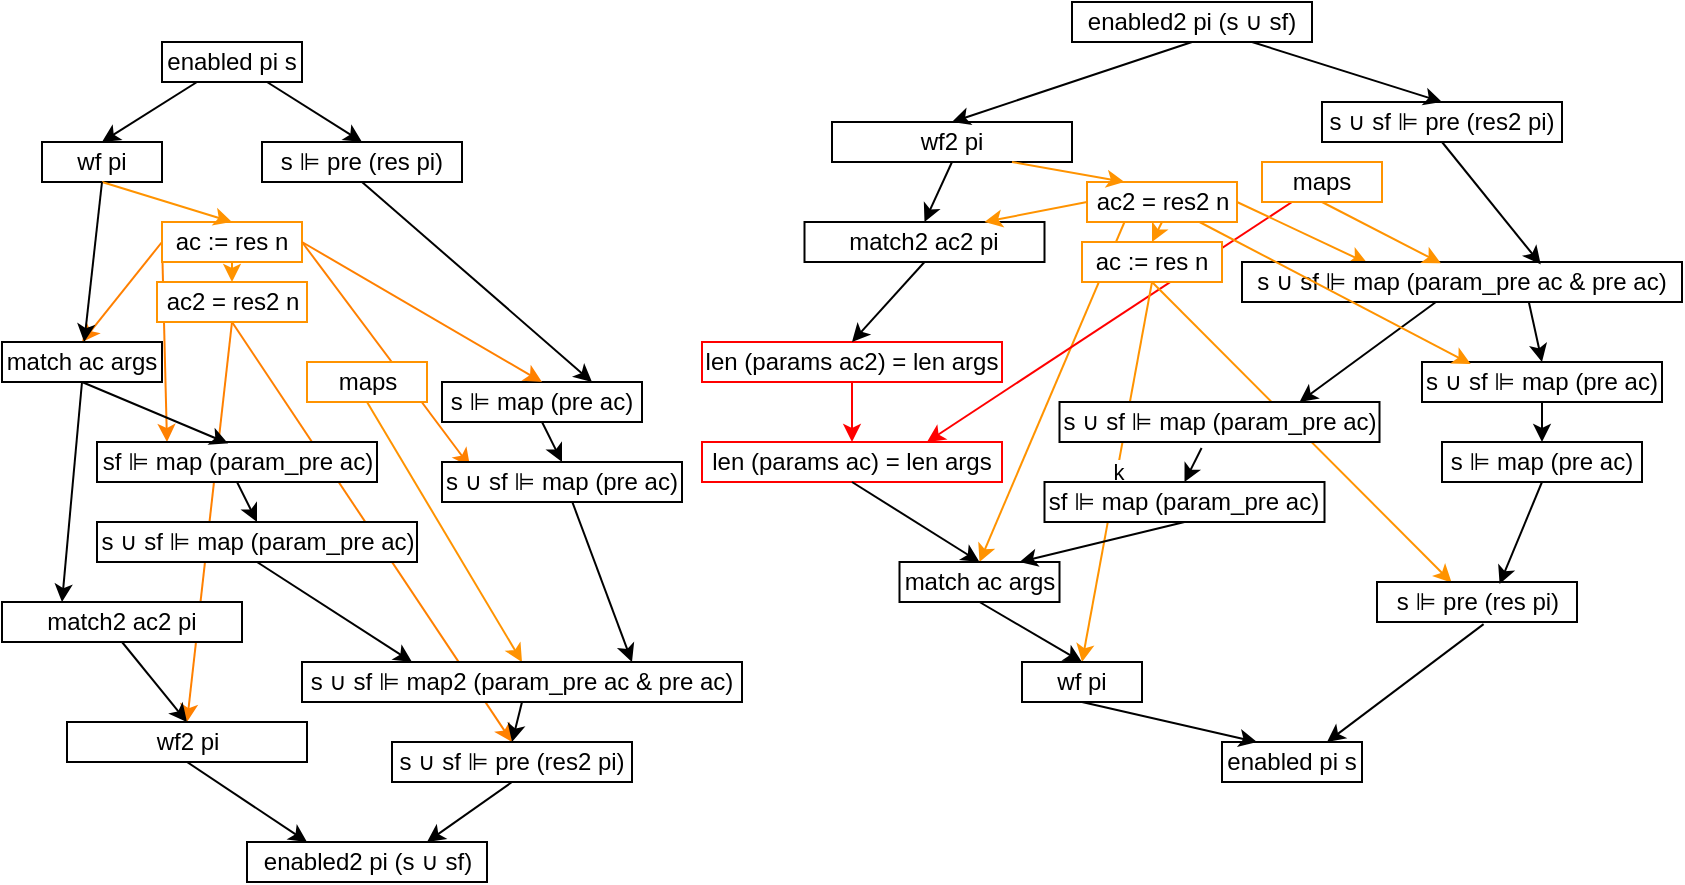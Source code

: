 <mxfile version="26.0.6">
  <diagram name="Page-1" id="Um-Nmc_tCYYyBnk7nqNn">
    <mxGraphModel dx="1290" dy="522" grid="1" gridSize="10" guides="1" tooltips="1" connect="1" arrows="1" fold="1" page="1" pageScale="1" pageWidth="850" pageHeight="1100" math="0" shadow="0">
      <root>
        <mxCell id="0" />
        <mxCell id="1" parent="0" />
        <mxCell id="9mknmGV8N8mMSFtFx9s_-2" value="" style="endArrow=classic;html=1;rounded=0;fillColor=#2F8FFF;exitX=0.25;exitY=1;exitDx=0;exitDy=0;strokeColor=#FF9300;entryX=0.5;entryY=0;entryDx=0;entryDy=0;" parent="1" source="7DaCR-LANdlwZR5ulkHN-38" target="7DaCR-LANdlwZR5ulkHN-45" edge="1">
          <mxGeometry width="50" height="50" relative="1" as="geometry">
            <mxPoint x="563" y="120" as="sourcePoint" />
            <mxPoint x="511" y="130" as="targetPoint" />
          </mxGeometry>
        </mxCell>
        <mxCell id="7DaCR-LANdlwZR5ulkHN-76" value="" style="endArrow=classic;html=1;rounded=0;exitX=0.25;exitY=1;exitDx=0;exitDy=0;entryX=0.75;entryY=0;entryDx=0;entryDy=0;strokeColor=#FF0000;" parent="1" source="7DaCR-LANdlwZR5ulkHN-67" target="7DaCR-LANdlwZR5ulkHN-78" edge="1">
          <mxGeometry width="50" height="50" relative="1" as="geometry">
            <mxPoint x="660" y="160" as="sourcePoint" />
            <mxPoint x="530" y="190" as="targetPoint" />
          </mxGeometry>
        </mxCell>
        <mxCell id="7DaCR-LANdlwZR5ulkHN-74" value="" style="endArrow=classic;html=1;rounded=0;fillColor=#2F8FFF;strokeColor=#FF9300;entryX=0.373;entryY=0.013;entryDx=0;entryDy=0;exitX=0.5;exitY=1;exitDx=0;exitDy=0;entryPerimeter=0;" parent="1" source="7DaCR-LANdlwZR5ulkHN-39" target="7DaCR-LANdlwZR5ulkHN-44" edge="1">
          <mxGeometry width="50" height="50" relative="1" as="geometry">
            <mxPoint x="606" y="178" as="sourcePoint" />
            <mxPoint x="745" y="290" as="targetPoint" />
          </mxGeometry>
        </mxCell>
        <mxCell id="7DaCR-LANdlwZR5ulkHN-73" value="" style="endArrow=classic;html=1;rounded=0;fillColor=#2F8FFF;exitX=1;exitY=0.5;exitDx=0;exitDy=0;strokeColor=#FF9300;entryX=0.285;entryY=0.033;entryDx=0;entryDy=0;entryPerimeter=0;" parent="1" source="7DaCR-LANdlwZR5ulkHN-38" target="7DaCR-LANdlwZR5ulkHN-40" edge="1">
          <mxGeometry width="50" height="50" relative="1" as="geometry">
            <mxPoint x="195" y="180" as="sourcePoint" />
            <mxPoint x="693.76" y="141" as="targetPoint" />
          </mxGeometry>
        </mxCell>
        <mxCell id="7DaCR-LANdlwZR5ulkHN-71" value="k" style="endArrow=classic;html=1;rounded=0;fillColor=#2F8FFF;strokeColor=#FF9300;entryX=0.5;entryY=0;entryDx=0;entryDy=0;exitX=0.5;exitY=1;exitDx=0;exitDy=0;" parent="1" source="7DaCR-LANdlwZR5ulkHN-39" target="7DaCR-LANdlwZR5ulkHN-49" edge="1">
          <mxGeometry width="50" height="50" relative="1" as="geometry">
            <mxPoint x="550" y="110" as="sourcePoint" />
            <mxPoint x="120" y="190" as="targetPoint" />
          </mxGeometry>
        </mxCell>
        <mxCell id="7DaCR-LANdlwZR5ulkHN-26" value="" style="endArrow=classic;html=1;rounded=0;fillColor=#2F8FFF;exitX=0;exitY=0.5;exitDx=0;exitDy=0;strokeColor=#FF8000;entryX=0.5;entryY=0;entryDx=0;entryDy=0;" parent="1" source="iTdhbFa7BGbrWZ-uTEYr-6" target="7DaCR-LANdlwZR5ulkHN-5" edge="1">
          <mxGeometry width="50" height="50" relative="1" as="geometry">
            <mxPoint x="265" y="120" as="sourcePoint" />
            <mxPoint x="315" y="170" as="targetPoint" />
          </mxGeometry>
        </mxCell>
        <mxCell id="7DaCR-LANdlwZR5ulkHN-29" value="" style="endArrow=classic;html=1;rounded=0;fillColor=#2F8FFF;exitX=0;exitY=0.5;exitDx=0;exitDy=0;strokeColor=#FF8000;entryX=0.25;entryY=0;entryDx=0;entryDy=0;" parent="1" source="iTdhbFa7BGbrWZ-uTEYr-6" target="7DaCR-LANdlwZR5ulkHN-13" edge="1">
          <mxGeometry width="50" height="50" relative="1" as="geometry">
            <mxPoint x="200" y="170" as="sourcePoint" />
            <mxPoint x="250" y="220" as="targetPoint" />
          </mxGeometry>
        </mxCell>
        <mxCell id="7DaCR-LANdlwZR5ulkHN-31" value="" style="endArrow=classic;html=1;rounded=0;fillColor=#2F8FFF;exitX=0.5;exitY=1;exitDx=0;exitDy=0;strokeColor=#FF8000;entryX=0.5;entryY=0;entryDx=0;entryDy=0;" parent="1" source="iTdhbFa7BGbrWZ-uTEYr-7" target="7DaCR-LANdlwZR5ulkHN-20" edge="1">
          <mxGeometry width="50" height="50" relative="1" as="geometry">
            <mxPoint x="135" y="180" as="sourcePoint" />
            <mxPoint x="268" y="370" as="targetPoint" />
          </mxGeometry>
        </mxCell>
        <mxCell id="7DaCR-LANdlwZR5ulkHN-30" value="" style="endArrow=classic;html=1;rounded=0;fillColor=#2F8FFF;exitX=0.5;exitY=1;exitDx=0;exitDy=0;strokeColor=#FF8000;entryX=0.5;entryY=0;entryDx=0;entryDy=0;" parent="1" source="iTdhbFa7BGbrWZ-uTEYr-7" target="7DaCR-LANdlwZR5ulkHN-16" edge="1">
          <mxGeometry width="50" height="50" relative="1" as="geometry">
            <mxPoint x="173" y="170" as="sourcePoint" />
            <mxPoint x="205" y="190" as="targetPoint" />
          </mxGeometry>
        </mxCell>
        <mxCell id="7DaCR-LANdlwZR5ulkHN-28" value="" style="endArrow=classic;html=1;rounded=0;fillColor=#2F8FFF;strokeColor=#FF8000;entryX=0.117;entryY=0.117;entryDx=0;entryDy=0;entryPerimeter=0;exitX=1;exitY=0.5;exitDx=0;exitDy=0;" parent="1" source="iTdhbFa7BGbrWZ-uTEYr-6" target="7DaCR-LANdlwZR5ulkHN-9" edge="1">
          <mxGeometry width="50" height="50" relative="1" as="geometry">
            <mxPoint x="160" y="130" as="sourcePoint" />
            <mxPoint x="240" y="210" as="targetPoint" />
          </mxGeometry>
        </mxCell>
        <mxCell id="iTdhbFa7BGbrWZ-uTEYr-2" value="enabled pi s" style="rounded=0;whiteSpace=wrap;html=1;" parent="1" vertex="1">
          <mxGeometry x="90" y="30" width="70" height="20" as="geometry" />
        </mxCell>
        <mxCell id="iTdhbFa7BGbrWZ-uTEYr-3" value="wf pi" style="rounded=0;whiteSpace=wrap;html=1;" parent="1" vertex="1">
          <mxGeometry x="30" y="80" width="60" height="20" as="geometry" />
        </mxCell>
        <mxCell id="iTdhbFa7BGbrWZ-uTEYr-4" value="s ⊫ pre (res pi)" style="rounded=0;whiteSpace=wrap;html=1;" parent="1" vertex="1">
          <mxGeometry x="140" y="80" width="100" height="20" as="geometry" />
        </mxCell>
        <mxCell id="iTdhbFa7BGbrWZ-uTEYr-6" value="ac := res n" style="rounded=0;whiteSpace=wrap;html=1;strokeColor=#FF9300;" parent="1" vertex="1">
          <mxGeometry x="90" y="120" width="70" height="20" as="geometry" />
        </mxCell>
        <mxCell id="iTdhbFa7BGbrWZ-uTEYr-7" value="ac2 = res2 n" style="rounded=0;whiteSpace=wrap;html=1;strokeColor=#FF9300;" parent="1" vertex="1">
          <mxGeometry x="87.5" y="150" width="75" height="20" as="geometry" />
        </mxCell>
        <mxCell id="iTdhbFa7BGbrWZ-uTEYr-8" value="maps" style="rounded=0;whiteSpace=wrap;html=1;strokeColor=#FF9300;" parent="1" vertex="1">
          <mxGeometry x="162.5" y="190" width="60" height="20" as="geometry" />
        </mxCell>
        <mxCell id="iTdhbFa7BGbrWZ-uTEYr-9" value="" style="endArrow=classic;html=1;rounded=0;exitX=0.25;exitY=1;exitDx=0;exitDy=0;entryX=0.5;entryY=0;entryDx=0;entryDy=0;" parent="1" source="iTdhbFa7BGbrWZ-uTEYr-2" target="iTdhbFa7BGbrWZ-uTEYr-3" edge="1">
          <mxGeometry width="50" height="50" relative="1" as="geometry">
            <mxPoint x="180" y="180" as="sourcePoint" />
            <mxPoint x="230" y="130" as="targetPoint" />
          </mxGeometry>
        </mxCell>
        <mxCell id="iTdhbFa7BGbrWZ-uTEYr-10" value="" style="endArrow=classic;html=1;rounded=0;entryX=0.5;entryY=0;entryDx=0;entryDy=0;exitX=0.75;exitY=1;exitDx=0;exitDy=0;" parent="1" source="iTdhbFa7BGbrWZ-uTEYr-2" target="iTdhbFa7BGbrWZ-uTEYr-4" edge="1">
          <mxGeometry width="50" height="50" relative="1" as="geometry">
            <mxPoint x="180" y="180" as="sourcePoint" />
            <mxPoint x="230" y="130" as="targetPoint" />
          </mxGeometry>
        </mxCell>
        <mxCell id="7DaCR-LANdlwZR5ulkHN-1" value="" style="endArrow=classic;html=1;rounded=0;exitX=0.5;exitY=1;exitDx=0;exitDy=0;entryX=0.5;entryY=0;entryDx=0;entryDy=0;strokeColor=#FF9300;" parent="1" source="iTdhbFa7BGbrWZ-uTEYr-3" target="iTdhbFa7BGbrWZ-uTEYr-6" edge="1">
          <mxGeometry width="50" height="50" relative="1" as="geometry">
            <mxPoint x="210" y="150" as="sourcePoint" />
            <mxPoint x="260" y="100" as="targetPoint" />
          </mxGeometry>
        </mxCell>
        <mxCell id="7DaCR-LANdlwZR5ulkHN-2" value="" style="endArrow=classic;html=1;rounded=0;exitX=0.5;exitY=1;exitDx=0;exitDy=0;entryX=0.5;entryY=0;entryDx=0;entryDy=0;strokeColor=#FF9300;" parent="1" source="iTdhbFa7BGbrWZ-uTEYr-6" target="iTdhbFa7BGbrWZ-uTEYr-7" edge="1">
          <mxGeometry width="50" height="50" relative="1" as="geometry">
            <mxPoint x="210" y="150" as="sourcePoint" />
            <mxPoint x="260" y="100" as="targetPoint" />
          </mxGeometry>
        </mxCell>
        <mxCell id="7DaCR-LANdlwZR5ulkHN-5" value="match ac args" style="rounded=0;whiteSpace=wrap;html=1;" parent="1" vertex="1">
          <mxGeometry x="10" y="180" width="80" height="20" as="geometry" />
        </mxCell>
        <mxCell id="7DaCR-LANdlwZR5ulkHN-6" value="" style="endArrow=classic;html=1;rounded=0;exitX=0.5;exitY=1;exitDx=0;exitDy=0;" parent="1" source="iTdhbFa7BGbrWZ-uTEYr-3" target="7DaCR-LANdlwZR5ulkHN-5" edge="1">
          <mxGeometry width="50" height="50" relative="1" as="geometry">
            <mxPoint x="210" y="210" as="sourcePoint" />
            <mxPoint x="260" y="160" as="targetPoint" />
          </mxGeometry>
        </mxCell>
        <mxCell id="7DaCR-LANdlwZR5ulkHN-7" value="s ⊫ map (pre ac)" style="rounded=0;whiteSpace=wrap;html=1;" parent="1" vertex="1">
          <mxGeometry x="230" y="200" width="100" height="20" as="geometry" />
        </mxCell>
        <mxCell id="7DaCR-LANdlwZR5ulkHN-8" value="" style="endArrow=classic;html=1;rounded=0;exitX=0.5;exitY=1;exitDx=0;exitDy=0;entryX=0.75;entryY=0;entryDx=0;entryDy=0;" parent="1" source="iTdhbFa7BGbrWZ-uTEYr-4" target="7DaCR-LANdlwZR5ulkHN-7" edge="1">
          <mxGeometry width="50" height="50" relative="1" as="geometry">
            <mxPoint x="210" y="210" as="sourcePoint" />
            <mxPoint x="260" y="160" as="targetPoint" />
          </mxGeometry>
        </mxCell>
        <mxCell id="7DaCR-LANdlwZR5ulkHN-9" value="s ∪ sf ⊫ map (pre&amp;nbsp;&lt;span style=&quot;background-color: transparent; color: light-dark(rgb(0, 0, 0), rgb(255, 255, 255));&quot;&gt;ac)&lt;/span&gt;" style="rounded=0;whiteSpace=wrap;html=1;" parent="1" vertex="1">
          <mxGeometry x="230" y="240" width="120" height="20" as="geometry" />
        </mxCell>
        <mxCell id="7DaCR-LANdlwZR5ulkHN-10" value="" style="endArrow=classic;html=1;rounded=0;exitX=0.5;exitY=1;exitDx=0;exitDy=0;entryX=0.5;entryY=0;entryDx=0;entryDy=0;" parent="1" source="7DaCR-LANdlwZR5ulkHN-7" target="7DaCR-LANdlwZR5ulkHN-9" edge="1">
          <mxGeometry width="50" height="50" relative="1" as="geometry">
            <mxPoint x="210" y="210" as="sourcePoint" />
            <mxPoint x="260" y="160" as="targetPoint" />
          </mxGeometry>
        </mxCell>
        <mxCell id="7DaCR-LANdlwZR5ulkHN-12" value="s ∪ sf ⊫ map (param_pre ac)" style="rounded=0;whiteSpace=wrap;html=1;" parent="1" vertex="1">
          <mxGeometry x="57.5" y="270" width="160" height="20" as="geometry" />
        </mxCell>
        <mxCell id="7DaCR-LANdlwZR5ulkHN-13" value="sf ⊫ map (param_pre ac)" style="rounded=0;whiteSpace=wrap;html=1;" parent="1" vertex="1">
          <mxGeometry x="57.5" y="230" width="140" height="20" as="geometry" />
        </mxCell>
        <mxCell id="7DaCR-LANdlwZR5ulkHN-14" value="" style="endArrow=classic;html=1;rounded=0;exitX=0.5;exitY=1;exitDx=0;exitDy=0;entryX=0.468;entryY=0.036;entryDx=0;entryDy=0;entryPerimeter=0;" parent="1" source="7DaCR-LANdlwZR5ulkHN-5" target="7DaCR-LANdlwZR5ulkHN-13" edge="1">
          <mxGeometry width="50" height="50" relative="1" as="geometry">
            <mxPoint x="210" y="280" as="sourcePoint" />
            <mxPoint x="260" y="230" as="targetPoint" />
          </mxGeometry>
        </mxCell>
        <mxCell id="7DaCR-LANdlwZR5ulkHN-15" value="" style="endArrow=classic;html=1;rounded=0;exitX=0.5;exitY=1;exitDx=0;exitDy=0;entryX=0.5;entryY=0;entryDx=0;entryDy=0;" parent="1" source="7DaCR-LANdlwZR5ulkHN-13" target="7DaCR-LANdlwZR5ulkHN-12" edge="1">
          <mxGeometry width="50" height="50" relative="1" as="geometry">
            <mxPoint x="210" y="280" as="sourcePoint" />
            <mxPoint x="260" y="230" as="targetPoint" />
          </mxGeometry>
        </mxCell>
        <mxCell id="7DaCR-LANdlwZR5ulkHN-16" value="s ∪ sf&amp;nbsp;⊫ pre&lt;span style=&quot;background-color: transparent; color: light-dark(rgb(0, 0, 0), rgb(255, 255, 255));&quot;&gt;&amp;nbsp;(res2 pi)&lt;/span&gt;" style="rounded=0;whiteSpace=wrap;html=1;" parent="1" vertex="1">
          <mxGeometry x="205" y="380" width="120" height="20" as="geometry" />
        </mxCell>
        <mxCell id="7DaCR-LANdlwZR5ulkHN-17" value="" style="endArrow=classic;html=1;rounded=0;exitX=0.5;exitY=1;exitDx=0;exitDy=0;entryX=0.25;entryY=0;entryDx=0;entryDy=0;" parent="1" source="7DaCR-LANdlwZR5ulkHN-12" target="7DaCR-LANdlwZR5ulkHN-33" edge="1">
          <mxGeometry width="50" height="50" relative="1" as="geometry">
            <mxPoint x="210" y="280" as="sourcePoint" />
            <mxPoint x="260" y="230" as="targetPoint" />
          </mxGeometry>
        </mxCell>
        <mxCell id="7DaCR-LANdlwZR5ulkHN-18" value="" style="endArrow=classic;html=1;rounded=0;exitX=0.544;exitY=1.017;exitDx=0;exitDy=0;exitPerimeter=0;entryX=0.75;entryY=0;entryDx=0;entryDy=0;" parent="1" source="7DaCR-LANdlwZR5ulkHN-9" target="7DaCR-LANdlwZR5ulkHN-33" edge="1">
          <mxGeometry width="50" height="50" relative="1" as="geometry">
            <mxPoint x="210" y="280" as="sourcePoint" />
            <mxPoint x="260" y="230" as="targetPoint" />
          </mxGeometry>
        </mxCell>
        <mxCell id="7DaCR-LANdlwZR5ulkHN-19" value="match2 ac2 pi" style="rounded=0;whiteSpace=wrap;html=1;" parent="1" vertex="1">
          <mxGeometry x="10" y="310" width="120" height="20" as="geometry" />
        </mxCell>
        <mxCell id="7DaCR-LANdlwZR5ulkHN-20" value="wf2 pi" style="rounded=0;whiteSpace=wrap;html=1;" parent="1" vertex="1">
          <mxGeometry x="42.5" y="370" width="120" height="20" as="geometry" />
        </mxCell>
        <mxCell id="7DaCR-LANdlwZR5ulkHN-21" value="enabled2&amp;nbsp;pi (s ∪ sf)" style="rounded=0;whiteSpace=wrap;html=1;" parent="1" vertex="1">
          <mxGeometry x="132.5" y="430" width="120" height="20" as="geometry" />
        </mxCell>
        <mxCell id="7DaCR-LANdlwZR5ulkHN-22" value="" style="endArrow=classic;html=1;rounded=0;exitX=0.5;exitY=1;exitDx=0;exitDy=0;entryX=0.25;entryY=0;entryDx=0;entryDy=0;" parent="1" source="7DaCR-LANdlwZR5ulkHN-20" target="7DaCR-LANdlwZR5ulkHN-21" edge="1">
          <mxGeometry width="50" height="50" relative="1" as="geometry">
            <mxPoint x="140" y="330" as="sourcePoint" />
            <mxPoint x="190" y="280" as="targetPoint" />
          </mxGeometry>
        </mxCell>
        <mxCell id="7DaCR-LANdlwZR5ulkHN-23" value="" style="endArrow=classic;html=1;rounded=0;exitX=0.5;exitY=1;exitDx=0;exitDy=0;entryX=0.75;entryY=0;entryDx=0;entryDy=0;" parent="1" source="7DaCR-LANdlwZR5ulkHN-16" target="7DaCR-LANdlwZR5ulkHN-21" edge="1">
          <mxGeometry width="50" height="50" relative="1" as="geometry">
            <mxPoint x="140" y="330" as="sourcePoint" />
            <mxPoint x="190" y="280" as="targetPoint" />
          </mxGeometry>
        </mxCell>
        <mxCell id="7DaCR-LANdlwZR5ulkHN-24" value="" style="endArrow=classic;html=1;rounded=0;exitX=0.5;exitY=1;exitDx=0;exitDy=0;entryX=0.5;entryY=0;entryDx=0;entryDy=0;" parent="1" source="7DaCR-LANdlwZR5ulkHN-19" target="7DaCR-LANdlwZR5ulkHN-20" edge="1">
          <mxGeometry width="50" height="50" relative="1" as="geometry">
            <mxPoint x="140" y="330" as="sourcePoint" />
            <mxPoint x="190" y="280" as="targetPoint" />
          </mxGeometry>
        </mxCell>
        <mxCell id="7DaCR-LANdlwZR5ulkHN-25" value="" style="endArrow=classic;html=1;rounded=0;exitX=0.5;exitY=1;exitDx=0;exitDy=0;entryX=0.25;entryY=0;entryDx=0;entryDy=0;" parent="1" source="7DaCR-LANdlwZR5ulkHN-5" target="7DaCR-LANdlwZR5ulkHN-19" edge="1">
          <mxGeometry width="50" height="50" relative="1" as="geometry">
            <mxPoint x="140" y="330" as="sourcePoint" />
            <mxPoint x="190" y="280" as="targetPoint" />
          </mxGeometry>
        </mxCell>
        <mxCell id="7DaCR-LANdlwZR5ulkHN-27" value="" style="endArrow=classic;html=1;rounded=0;fillColor=#2F8FFF;exitX=1;exitY=0.5;exitDx=0;exitDy=0;strokeColor=#FF8000;entryX=0.5;entryY=0;entryDx=0;entryDy=0;" parent="1" source="iTdhbFa7BGbrWZ-uTEYr-6" target="7DaCR-LANdlwZR5ulkHN-7" edge="1">
          <mxGeometry width="50" height="50" relative="1" as="geometry">
            <mxPoint x="180" y="150" as="sourcePoint" />
            <mxPoint x="230" y="200" as="targetPoint" />
          </mxGeometry>
        </mxCell>
        <mxCell id="7DaCR-LANdlwZR5ulkHN-32" value="" style="endArrow=classic;html=1;rounded=0;exitX=0.5;exitY=1;exitDx=0;exitDy=0;entryX=0.5;entryY=0;entryDx=0;entryDy=0;strokeColor=#FF9300;" parent="1" source="iTdhbFa7BGbrWZ-uTEYr-8" target="7DaCR-LANdlwZR5ulkHN-33" edge="1">
          <mxGeometry width="50" height="50" relative="1" as="geometry">
            <mxPoint x="130" y="290" as="sourcePoint" />
            <mxPoint x="180" y="240" as="targetPoint" />
          </mxGeometry>
        </mxCell>
        <mxCell id="7DaCR-LANdlwZR5ulkHN-33" value="s ∪ sf&amp;nbsp;⊫ map2&lt;span style=&quot;background-color: transparent; color: light-dark(rgb(0, 0, 0), rgb(255, 255, 255));&quot;&gt;&amp;nbsp;(param_pre ac &amp;amp; pre ac)&lt;/span&gt;" style="rounded=0;whiteSpace=wrap;html=1;" parent="1" vertex="1">
          <mxGeometry x="160" y="340" width="220" height="20" as="geometry" />
        </mxCell>
        <mxCell id="7DaCR-LANdlwZR5ulkHN-34" value="" style="endArrow=classic;html=1;rounded=0;exitX=0.5;exitY=1;exitDx=0;exitDy=0;entryX=0.5;entryY=0;entryDx=0;entryDy=0;" parent="1" source="7DaCR-LANdlwZR5ulkHN-33" target="7DaCR-LANdlwZR5ulkHN-16" edge="1">
          <mxGeometry width="50" height="50" relative="1" as="geometry">
            <mxPoint x="130" y="290" as="sourcePoint" />
            <mxPoint x="180" y="240" as="targetPoint" />
          </mxGeometry>
        </mxCell>
        <mxCell id="7DaCR-LANdlwZR5ulkHN-35" value="enabled2&amp;nbsp;pi (s ∪ sf)" style="rounded=0;whiteSpace=wrap;html=1;" parent="1" vertex="1">
          <mxGeometry x="545" y="10" width="120" height="20" as="geometry" />
        </mxCell>
        <mxCell id="7DaCR-LANdlwZR5ulkHN-36" value="wf2 pi" style="rounded=0;whiteSpace=wrap;html=1;" parent="1" vertex="1">
          <mxGeometry x="425" y="70" width="120" height="20" as="geometry" />
        </mxCell>
        <mxCell id="7DaCR-LANdlwZR5ulkHN-37" value="s ∪ sf&amp;nbsp;⊫ pre&lt;span style=&quot;background-color: transparent; color: light-dark(rgb(0, 0, 0), rgb(255, 255, 255));&quot;&gt;&amp;nbsp;(res2 pi)&lt;/span&gt;" style="rounded=0;whiteSpace=wrap;html=1;" parent="1" vertex="1">
          <mxGeometry x="670" y="60" width="120" height="20" as="geometry" />
        </mxCell>
        <mxCell id="7DaCR-LANdlwZR5ulkHN-38" value="ac2 = res2 n" style="rounded=0;whiteSpace=wrap;html=1;strokeColor=#FF9300;" parent="1" vertex="1">
          <mxGeometry x="552.5" y="100" width="75" height="20" as="geometry" />
        </mxCell>
        <mxCell id="7DaCR-LANdlwZR5ulkHN-39" value="ac := res n" style="rounded=0;whiteSpace=wrap;html=1;strokeColor=#FF9300;" parent="1" vertex="1">
          <mxGeometry x="550" y="130" width="70" height="20" as="geometry" />
        </mxCell>
        <mxCell id="7DaCR-LANdlwZR5ulkHN-40" value="s ∪ sf&amp;nbsp;⊫ map&lt;span style=&quot;background-color: transparent; color: light-dark(rgb(0, 0, 0), rgb(255, 255, 255));&quot;&gt;&amp;nbsp;(param_pre ac &amp;amp; pre ac)&lt;/span&gt;" style="rounded=0;whiteSpace=wrap;html=1;" parent="1" vertex="1">
          <mxGeometry x="630" y="140" width="220" height="20" as="geometry" />
        </mxCell>
        <mxCell id="7DaCR-LANdlwZR5ulkHN-41" value="match2 ac2 pi" style="rounded=0;whiteSpace=wrap;html=1;" parent="1" vertex="1">
          <mxGeometry x="411.25" y="120" width="120" height="20" as="geometry" />
        </mxCell>
        <mxCell id="7DaCR-LANdlwZR5ulkHN-42" value="s ∪ sf ⊫ map (pre&amp;nbsp;&lt;span style=&quot;background-color: transparent; color: light-dark(rgb(0, 0, 0), rgb(255, 255, 255));&quot;&gt;ac)&lt;/span&gt;" style="rounded=0;whiteSpace=wrap;html=1;" parent="1" vertex="1">
          <mxGeometry x="720" y="190" width="120" height="20" as="geometry" />
        </mxCell>
        <mxCell id="7DaCR-LANdlwZR5ulkHN-43" value="s ⊫ map (pre ac)" style="rounded=0;whiteSpace=wrap;html=1;" parent="1" vertex="1">
          <mxGeometry x="730" y="230" width="100" height="20" as="geometry" />
        </mxCell>
        <mxCell id="7DaCR-LANdlwZR5ulkHN-44" value="s ⊫ pre (res pi)" style="rounded=0;whiteSpace=wrap;html=1;" parent="1" vertex="1">
          <mxGeometry x="697.5" y="300" width="100" height="20" as="geometry" />
        </mxCell>
        <mxCell id="7DaCR-LANdlwZR5ulkHN-45" value="match ac args" style="rounded=0;whiteSpace=wrap;html=1;" parent="1" vertex="1">
          <mxGeometry x="458.75" y="290" width="80" height="20" as="geometry" />
        </mxCell>
        <mxCell id="7DaCR-LANdlwZR5ulkHN-46" value="s ∪ sf ⊫ map (param_pre ac)" style="rounded=0;whiteSpace=wrap;html=1;" parent="1" vertex="1">
          <mxGeometry x="538.75" y="210" width="160" height="20" as="geometry" />
        </mxCell>
        <mxCell id="7DaCR-LANdlwZR5ulkHN-47" value="sf ⊫ map (param_pre ac)" style="rounded=0;whiteSpace=wrap;html=1;" parent="1" vertex="1">
          <mxGeometry x="531.25" y="250" width="140" height="20" as="geometry" />
        </mxCell>
        <mxCell id="7DaCR-LANdlwZR5ulkHN-49" value="wf pi" style="rounded=0;whiteSpace=wrap;html=1;" parent="1" vertex="1">
          <mxGeometry x="520" y="340" width="60" height="20" as="geometry" />
        </mxCell>
        <mxCell id="7DaCR-LANdlwZR5ulkHN-50" value="enabled pi s" style="rounded=0;whiteSpace=wrap;html=1;" parent="1" vertex="1">
          <mxGeometry x="620" y="380" width="70" height="20" as="geometry" />
        </mxCell>
        <mxCell id="7DaCR-LANdlwZR5ulkHN-51" value="" style="endArrow=classic;html=1;rounded=0;exitX=0.5;exitY=1;exitDx=0;exitDy=0;entryX=0.5;entryY=0;entryDx=0;entryDy=0;" parent="1" source="7DaCR-LANdlwZR5ulkHN-35" target="7DaCR-LANdlwZR5ulkHN-36" edge="1">
          <mxGeometry width="50" height="50" relative="1" as="geometry">
            <mxPoint x="470" y="270" as="sourcePoint" />
            <mxPoint x="520" y="220" as="targetPoint" />
          </mxGeometry>
        </mxCell>
        <mxCell id="7DaCR-LANdlwZR5ulkHN-52" value="" style="endArrow=classic;html=1;rounded=0;exitX=0.5;exitY=1;exitDx=0;exitDy=0;entryX=0.5;entryY=0;entryDx=0;entryDy=0;" parent="1" source="7DaCR-LANdlwZR5ulkHN-36" target="7DaCR-LANdlwZR5ulkHN-41" edge="1">
          <mxGeometry width="50" height="50" relative="1" as="geometry">
            <mxPoint x="600" y="60" as="sourcePoint" />
            <mxPoint x="495" y="80" as="targetPoint" />
          </mxGeometry>
        </mxCell>
        <mxCell id="7DaCR-LANdlwZR5ulkHN-53" value="" style="endArrow=classic;html=1;rounded=0;exitX=0.75;exitY=1;exitDx=0;exitDy=0;entryX=0.5;entryY=0;entryDx=0;entryDy=0;" parent="1" source="7DaCR-LANdlwZR5ulkHN-35" target="7DaCR-LANdlwZR5ulkHN-37" edge="1">
          <mxGeometry width="50" height="50" relative="1" as="geometry">
            <mxPoint x="610" y="70" as="sourcePoint" />
            <mxPoint x="505" y="90" as="targetPoint" />
          </mxGeometry>
        </mxCell>
        <mxCell id="7DaCR-LANdlwZR5ulkHN-54" value="" style="endArrow=classic;html=1;rounded=0;exitX=0.5;exitY=1;exitDx=0;exitDy=0;entryX=0.679;entryY=0.06;entryDx=0;entryDy=0;entryPerimeter=0;" parent="1" source="7DaCR-LANdlwZR5ulkHN-37" target="7DaCR-LANdlwZR5ulkHN-40" edge="1">
          <mxGeometry width="50" height="50" relative="1" as="geometry">
            <mxPoint x="620" y="80" as="sourcePoint" />
            <mxPoint x="780" y="140" as="targetPoint" />
          </mxGeometry>
        </mxCell>
        <mxCell id="7DaCR-LANdlwZR5ulkHN-55" value="" style="endArrow=classic;html=1;rounded=0;exitX=0.652;exitY=1.007;exitDx=0;exitDy=0;entryX=0.5;entryY=0;entryDx=0;entryDy=0;exitPerimeter=0;" parent="1" source="7DaCR-LANdlwZR5ulkHN-40" target="7DaCR-LANdlwZR5ulkHN-42" edge="1">
          <mxGeometry width="50" height="50" relative="1" as="geometry">
            <mxPoint x="780" y="160" as="sourcePoint" />
            <mxPoint x="790" y="180" as="targetPoint" />
          </mxGeometry>
        </mxCell>
        <mxCell id="7DaCR-LANdlwZR5ulkHN-56" value="" style="endArrow=classic;html=1;rounded=0;exitX=0.5;exitY=1;exitDx=0;exitDy=0;entryX=0.5;entryY=0;entryDx=0;entryDy=0;" parent="1" source="7DaCR-LANdlwZR5ulkHN-42" target="7DaCR-LANdlwZR5ulkHN-43" edge="1">
          <mxGeometry width="50" height="50" relative="1" as="geometry">
            <mxPoint x="790" y="200" as="sourcePoint" />
            <mxPoint x="780" y="230" as="targetPoint" />
            <Array as="points">
              <mxPoint x="780" y="220" />
            </Array>
          </mxGeometry>
        </mxCell>
        <mxCell id="7DaCR-LANdlwZR5ulkHN-57" value="" style="endArrow=classic;html=1;rounded=0;exitX=0.5;exitY=1;exitDx=0;exitDy=0;entryX=0.613;entryY=0.053;entryDx=0;entryDy=0;entryPerimeter=0;" parent="1" source="7DaCR-LANdlwZR5ulkHN-43" target="7DaCR-LANdlwZR5ulkHN-44" edge="1">
          <mxGeometry width="50" height="50" relative="1" as="geometry">
            <mxPoint x="780" y="250" as="sourcePoint" />
            <mxPoint x="770" y="290" as="targetPoint" />
          </mxGeometry>
        </mxCell>
        <mxCell id="7DaCR-LANdlwZR5ulkHN-59" value="" style="endArrow=classic;html=1;rounded=0;exitX=0.533;exitY=1.053;exitDx=0;exitDy=0;entryX=0.75;entryY=0;entryDx=0;entryDy=0;exitPerimeter=0;" parent="1" source="7DaCR-LANdlwZR5ulkHN-44" target="7DaCR-LANdlwZR5ulkHN-50" edge="1">
          <mxGeometry width="50" height="50" relative="1" as="geometry">
            <mxPoint x="770" y="310" as="sourcePoint" />
            <mxPoint x="555" y="140" as="targetPoint" />
          </mxGeometry>
        </mxCell>
        <mxCell id="7DaCR-LANdlwZR5ulkHN-60" value="" style="endArrow=classic;html=1;rounded=0;exitX=0.5;exitY=1;exitDx=0;exitDy=0;entryX=0.25;entryY=0;entryDx=0;entryDy=0;" parent="1" source="7DaCR-LANdlwZR5ulkHN-49" target="7DaCR-LANdlwZR5ulkHN-50" edge="1">
          <mxGeometry width="50" height="50" relative="1" as="geometry">
            <mxPoint x="670" y="130" as="sourcePoint" />
            <mxPoint x="565" y="150" as="targetPoint" />
          </mxGeometry>
        </mxCell>
        <mxCell id="7DaCR-LANdlwZR5ulkHN-61" value="" style="endArrow=classic;html=1;rounded=0;exitX=0.5;exitY=1;exitDx=0;exitDy=0;entryX=0.5;entryY=0;entryDx=0;entryDy=0;" parent="1" source="7DaCR-LANdlwZR5ulkHN-45" target="7DaCR-LANdlwZR5ulkHN-49" edge="1">
          <mxGeometry width="50" height="50" relative="1" as="geometry">
            <mxPoint x="680" y="140" as="sourcePoint" />
            <mxPoint x="575" y="160" as="targetPoint" />
          </mxGeometry>
        </mxCell>
        <mxCell id="7DaCR-LANdlwZR5ulkHN-62" value="" style="endArrow=classic;html=1;rounded=0;exitX=0.44;exitY=1.007;exitDx=0;exitDy=0;entryX=0.75;entryY=0;entryDx=0;entryDy=0;exitPerimeter=0;" parent="1" source="7DaCR-LANdlwZR5ulkHN-40" target="7DaCR-LANdlwZR5ulkHN-46" edge="1">
          <mxGeometry width="50" height="50" relative="1" as="geometry">
            <mxPoint x="725" y="160" as="sourcePoint" />
            <mxPoint x="585" y="170" as="targetPoint" />
          </mxGeometry>
        </mxCell>
        <mxCell id="7DaCR-LANdlwZR5ulkHN-63" value="" style="endArrow=classic;html=1;rounded=0;exitX=0.5;exitY=1;exitDx=0;exitDy=0;entryX=0.5;entryY=0;entryDx=0;entryDy=0;strokeColor=#FF9300;" parent="1" source="7DaCR-LANdlwZR5ulkHN-38" target="7DaCR-LANdlwZR5ulkHN-39" edge="1">
          <mxGeometry width="50" height="50" relative="1" as="geometry">
            <mxPoint x="700" y="160" as="sourcePoint" />
            <mxPoint x="595" y="180" as="targetPoint" />
          </mxGeometry>
        </mxCell>
        <mxCell id="7DaCR-LANdlwZR5ulkHN-64" value="" style="endArrow=classic;html=1;rounded=0;exitX=0.444;exitY=1.15;exitDx=0;exitDy=0;entryX=0.5;entryY=0;entryDx=0;entryDy=0;exitPerimeter=0;" parent="1" source="7DaCR-LANdlwZR5ulkHN-46" target="7DaCR-LANdlwZR5ulkHN-47" edge="1">
          <mxGeometry width="50" height="50" relative="1" as="geometry">
            <mxPoint x="710" y="170" as="sourcePoint" />
            <mxPoint x="605" y="190" as="targetPoint" />
          </mxGeometry>
        </mxCell>
        <mxCell id="7DaCR-LANdlwZR5ulkHN-65" value="" style="endArrow=classic;html=1;rounded=0;exitX=0.5;exitY=1;exitDx=0;exitDy=0;entryX=0.75;entryY=0;entryDx=0;entryDy=0;" parent="1" source="7DaCR-LANdlwZR5ulkHN-47" target="7DaCR-LANdlwZR5ulkHN-45" edge="1">
          <mxGeometry width="50" height="50" relative="1" as="geometry">
            <mxPoint x="720" y="180" as="sourcePoint" />
            <mxPoint x="615" y="200" as="targetPoint" />
          </mxGeometry>
        </mxCell>
        <mxCell id="7DaCR-LANdlwZR5ulkHN-67" value="maps" style="rounded=0;whiteSpace=wrap;html=1;strokeColor=#FF9300;" parent="1" vertex="1">
          <mxGeometry x="640" y="90" width="60" height="20" as="geometry" />
        </mxCell>
        <mxCell id="7DaCR-LANdlwZR5ulkHN-69" value="" style="endArrow=classic;html=1;rounded=0;entryX=0.452;entryY=0.033;entryDx=0;entryDy=0;exitX=0.5;exitY=1;exitDx=0;exitDy=0;entryPerimeter=0;strokeColor=#FF9300;" parent="1" source="7DaCR-LANdlwZR5ulkHN-67" target="7DaCR-LANdlwZR5ulkHN-40" edge="1">
          <mxGeometry width="50" height="50" relative="1" as="geometry">
            <mxPoint x="620" y="180" as="sourcePoint" />
            <mxPoint x="725" y="140" as="targetPoint" />
          </mxGeometry>
        </mxCell>
        <mxCell id="7DaCR-LANdlwZR5ulkHN-70" value="" style="endArrow=classic;html=1;rounded=0;entryX=0.25;entryY=0;entryDx=0;entryDy=0;exitX=0.75;exitY=1;exitDx=0;exitDy=0;strokeColor=#FF9300;" parent="1" source="7DaCR-LANdlwZR5ulkHN-36" target="7DaCR-LANdlwZR5ulkHN-38" edge="1">
          <mxGeometry width="50" height="50" relative="1" as="geometry">
            <mxPoint x="470" y="270" as="sourcePoint" />
            <mxPoint x="520" y="220" as="targetPoint" />
          </mxGeometry>
        </mxCell>
        <mxCell id="7DaCR-LANdlwZR5ulkHN-72" value="" style="endArrow=classic;html=1;rounded=0;fillColor=#2F8FFF;exitX=0;exitY=0.5;exitDx=0;exitDy=0;strokeColor=#FF9300;entryX=0.75;entryY=0;entryDx=0;entryDy=0;" parent="1" source="7DaCR-LANdlwZR5ulkHN-38" target="7DaCR-LANdlwZR5ulkHN-41" edge="1">
          <mxGeometry width="50" height="50" relative="1" as="geometry">
            <mxPoint x="552" y="110" as="sourcePoint" />
            <mxPoint x="530" y="310" as="targetPoint" />
          </mxGeometry>
        </mxCell>
        <mxCell id="7DaCR-LANdlwZR5ulkHN-77" value="len (params ac2) = len args" style="rounded=0;whiteSpace=wrap;html=1;strokeColor=#FF0000;shadow=0;" parent="1" vertex="1">
          <mxGeometry x="360" y="180" width="150" height="20" as="geometry" />
        </mxCell>
        <mxCell id="7DaCR-LANdlwZR5ulkHN-78" value="len (params ac) = len args" style="rounded=0;whiteSpace=wrap;html=1;strokeColor=#FF0000;" parent="1" vertex="1">
          <mxGeometry x="360" y="230" width="150" height="20" as="geometry" />
        </mxCell>
        <mxCell id="7DaCR-LANdlwZR5ulkHN-79" value="" style="endArrow=classic;html=1;rounded=0;entryX=0.5;entryY=0;entryDx=0;entryDy=0;exitX=0.5;exitY=1;exitDx=0;exitDy=0;" parent="1" source="7DaCR-LANdlwZR5ulkHN-41" target="7DaCR-LANdlwZR5ulkHN-77" edge="1">
          <mxGeometry width="50" height="50" relative="1" as="geometry">
            <mxPoint x="540" y="240" as="sourcePoint" />
            <mxPoint x="590" y="190" as="targetPoint" />
          </mxGeometry>
        </mxCell>
        <mxCell id="7DaCR-LANdlwZR5ulkHN-80" value="" style="endArrow=classic;html=1;rounded=0;exitX=0.5;exitY=1;exitDx=0;exitDy=0;entryX=0.5;entryY=0;entryDx=0;entryDy=0;" parent="1" source="7DaCR-LANdlwZR5ulkHN-78" target="7DaCR-LANdlwZR5ulkHN-45" edge="1">
          <mxGeometry width="50" height="50" relative="1" as="geometry">
            <mxPoint x="540" y="240" as="sourcePoint" />
            <mxPoint x="590" y="190" as="targetPoint" />
          </mxGeometry>
        </mxCell>
        <mxCell id="7DaCR-LANdlwZR5ulkHN-81" value="" style="endArrow=classic;html=1;rounded=0;entryX=0.5;entryY=0;entryDx=0;entryDy=0;exitX=0.5;exitY=1;exitDx=0;exitDy=0;strokeColor=#FF0000;" parent="1" source="7DaCR-LANdlwZR5ulkHN-77" target="7DaCR-LANdlwZR5ulkHN-78" edge="1">
          <mxGeometry width="50" height="50" relative="1" as="geometry">
            <mxPoint x="540" y="240" as="sourcePoint" />
            <mxPoint x="590" y="190" as="targetPoint" />
          </mxGeometry>
        </mxCell>
        <mxCell id="9mknmGV8N8mMSFtFx9s_-5" value="" style="endArrow=classic;html=1;rounded=0;fillColor=#2F8FFF;exitX=0.75;exitY=1;exitDx=0;exitDy=0;strokeColor=#FF9300;entryX=0.203;entryY=0.05;entryDx=0;entryDy=0;entryPerimeter=0;" parent="1" source="7DaCR-LANdlwZR5ulkHN-38" target="7DaCR-LANdlwZR5ulkHN-42" edge="1">
          <mxGeometry width="50" height="50" relative="1" as="geometry">
            <mxPoint x="581" y="130" as="sourcePoint" />
            <mxPoint x="509" y="300" as="targetPoint" />
          </mxGeometry>
        </mxCell>
      </root>
    </mxGraphModel>
  </diagram>
</mxfile>
